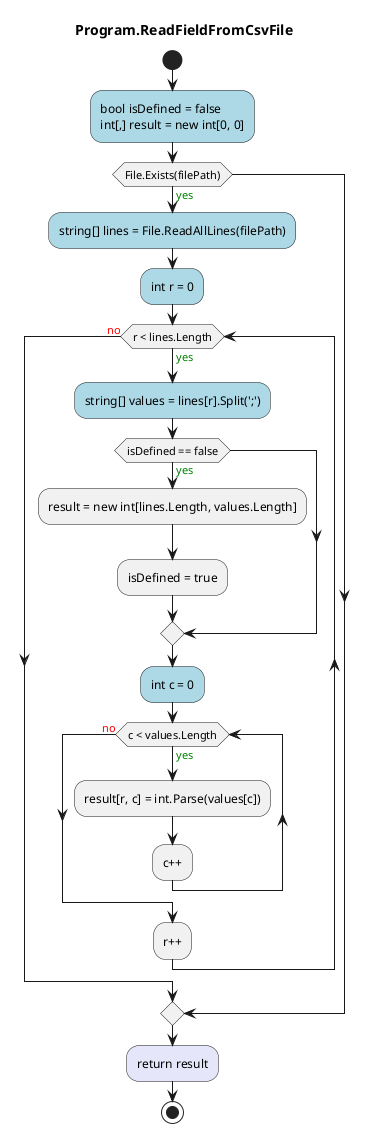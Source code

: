 @startuml Program.ReadFieldFromCsvFile
title Program.ReadFieldFromCsvFile
start
#LightBlue:bool isDefined = false
int[,] result = new int[0, 0];
if (File.Exists(filePath)) then (<color:green>yes)
    #LightBlue:string[] lines = File.ReadAllLines(filePath);
    #LightBlue:int r = 0;
    while (r < lines.Length) is (<color:green>yes)
        #LightBlue:string[] values = lines[r].Split(';');
        if (isDefined == false) then (<color:green>yes)
            :result = new int[lines.Length, values.Length];
            :isDefined = true;
        endif
        #LightBlue:int c = 0;
        while (c < values.Length) is (<color:green>yes)
            :result[r, c] = int.Parse(values[c]);
        :c++;
        endwhile (<color:red>no)
    :r++;
    endwhile (<color:red>no)
endif
#Lavender:return result;
stop
@enduml
